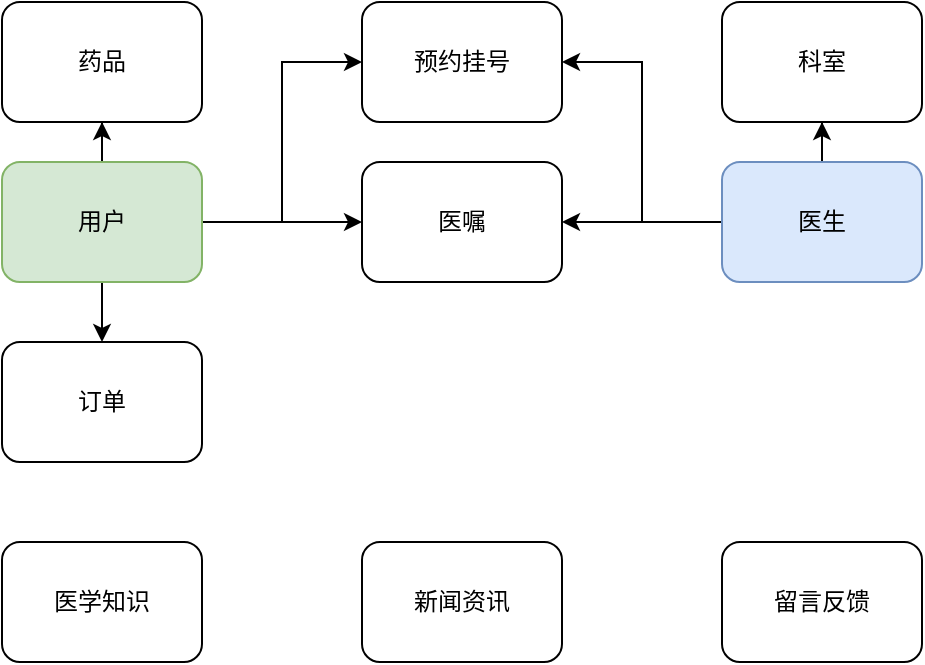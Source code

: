 <mxfile version="21.2.9" type="github">
  <diagram name="Page-1" id="RX7SiQDYN5AmBd_nu9ay">
    <mxGraphModel dx="1032" dy="519" grid="0" gridSize="10" guides="1" tooltips="1" connect="1" arrows="1" fold="1" page="1" pageScale="1" pageWidth="850" pageHeight="1100" math="0" shadow="0">
      <root>
        <mxCell id="0" />
        <mxCell id="1" parent="0" />
        <mxCell id="3G-kd2hUnnnF7EUFZI0f-11" value="" style="edgeStyle=orthogonalEdgeStyle;rounded=0;orthogonalLoop=1;jettySize=auto;html=1;" parent="1" source="3G-kd2hUnnnF7EUFZI0f-1" target="3G-kd2hUnnnF7EUFZI0f-3" edge="1">
          <mxGeometry relative="1" as="geometry" />
        </mxCell>
        <mxCell id="3G-kd2hUnnnF7EUFZI0f-12" value="" style="edgeStyle=orthogonalEdgeStyle;rounded=0;orthogonalLoop=1;jettySize=auto;html=1;" parent="1" source="3G-kd2hUnnnF7EUFZI0f-1" target="3G-kd2hUnnnF7EUFZI0f-4" edge="1">
          <mxGeometry relative="1" as="geometry" />
        </mxCell>
        <mxCell id="3G-kd2hUnnnF7EUFZI0f-15" style="edgeStyle=orthogonalEdgeStyle;rounded=0;orthogonalLoop=1;jettySize=auto;html=1;entryX=0;entryY=0.5;entryDx=0;entryDy=0;" parent="1" source="3G-kd2hUnnnF7EUFZI0f-1" target="3G-kd2hUnnnF7EUFZI0f-10" edge="1">
          <mxGeometry relative="1" as="geometry" />
        </mxCell>
        <mxCell id="3G-kd2hUnnnF7EUFZI0f-17" style="edgeStyle=orthogonalEdgeStyle;rounded=0;orthogonalLoop=1;jettySize=auto;html=1;entryX=0;entryY=0.5;entryDx=0;entryDy=0;" parent="1" source="3G-kd2hUnnnF7EUFZI0f-1" target="3G-kd2hUnnnF7EUFZI0f-9" edge="1">
          <mxGeometry relative="1" as="geometry" />
        </mxCell>
        <mxCell id="3G-kd2hUnnnF7EUFZI0f-1" value="用户" style="rounded=1;whiteSpace=wrap;html=1;fillColor=#d5e8d4;strokeColor=#82b366;" parent="1" vertex="1">
          <mxGeometry x="80" y="290" width="100" height="60" as="geometry" />
        </mxCell>
        <mxCell id="3G-kd2hUnnnF7EUFZI0f-16" style="edgeStyle=orthogonalEdgeStyle;rounded=0;orthogonalLoop=1;jettySize=auto;html=1;entryX=1;entryY=0.5;entryDx=0;entryDy=0;" parent="1" source="3G-kd2hUnnnF7EUFZI0f-2" target="3G-kd2hUnnnF7EUFZI0f-10" edge="1">
          <mxGeometry relative="1" as="geometry" />
        </mxCell>
        <mxCell id="3G-kd2hUnnnF7EUFZI0f-18" style="edgeStyle=orthogonalEdgeStyle;rounded=0;orthogonalLoop=1;jettySize=auto;html=1;entryX=1;entryY=0.5;entryDx=0;entryDy=0;" parent="1" source="3G-kd2hUnnnF7EUFZI0f-2" target="3G-kd2hUnnnF7EUFZI0f-9" edge="1">
          <mxGeometry relative="1" as="geometry" />
        </mxCell>
        <mxCell id="yN31cZQmIMzdVHUuI0S--1" value="" style="edgeStyle=orthogonalEdgeStyle;rounded=0;orthogonalLoop=1;jettySize=auto;html=1;" edge="1" parent="1" source="3G-kd2hUnnnF7EUFZI0f-2" target="3G-kd2hUnnnF7EUFZI0f-5">
          <mxGeometry relative="1" as="geometry" />
        </mxCell>
        <mxCell id="3G-kd2hUnnnF7EUFZI0f-2" value="医生" style="rounded=1;whiteSpace=wrap;html=1;fillColor=#dae8fc;strokeColor=#6c8ebf;" parent="1" vertex="1">
          <mxGeometry x="440" y="290" width="100" height="60" as="geometry" />
        </mxCell>
        <mxCell id="3G-kd2hUnnnF7EUFZI0f-3" value="药品" style="rounded=1;whiteSpace=wrap;html=1;" parent="1" vertex="1">
          <mxGeometry x="80" y="210" width="100" height="60" as="geometry" />
        </mxCell>
        <mxCell id="3G-kd2hUnnnF7EUFZI0f-4" value="订单" style="rounded=1;whiteSpace=wrap;html=1;" parent="1" vertex="1">
          <mxGeometry x="80" y="380" width="100" height="60" as="geometry" />
        </mxCell>
        <mxCell id="3G-kd2hUnnnF7EUFZI0f-5" value="科室" style="rounded=1;whiteSpace=wrap;html=1;" parent="1" vertex="1">
          <mxGeometry x="440" y="210" width="100" height="60" as="geometry" />
        </mxCell>
        <mxCell id="3G-kd2hUnnnF7EUFZI0f-6" value="医学知识" style="rounded=1;whiteSpace=wrap;html=1;" parent="1" vertex="1">
          <mxGeometry x="80" y="480" width="100" height="60" as="geometry" />
        </mxCell>
        <mxCell id="3G-kd2hUnnnF7EUFZI0f-7" value="新闻资讯" style="rounded=1;whiteSpace=wrap;html=1;" parent="1" vertex="1">
          <mxGeometry x="260" y="480" width="100" height="60" as="geometry" />
        </mxCell>
        <mxCell id="3G-kd2hUnnnF7EUFZI0f-8" value="留言反馈" style="rounded=1;whiteSpace=wrap;html=1;" parent="1" vertex="1">
          <mxGeometry x="440" y="480" width="100" height="60" as="geometry" />
        </mxCell>
        <mxCell id="3G-kd2hUnnnF7EUFZI0f-9" value="预约挂号" style="rounded=1;whiteSpace=wrap;html=1;" parent="1" vertex="1">
          <mxGeometry x="260" y="210" width="100" height="60" as="geometry" />
        </mxCell>
        <mxCell id="3G-kd2hUnnnF7EUFZI0f-10" value="医嘱" style="rounded=1;whiteSpace=wrap;html=1;" parent="1" vertex="1">
          <mxGeometry x="260" y="290" width="100" height="60" as="geometry" />
        </mxCell>
      </root>
    </mxGraphModel>
  </diagram>
</mxfile>
